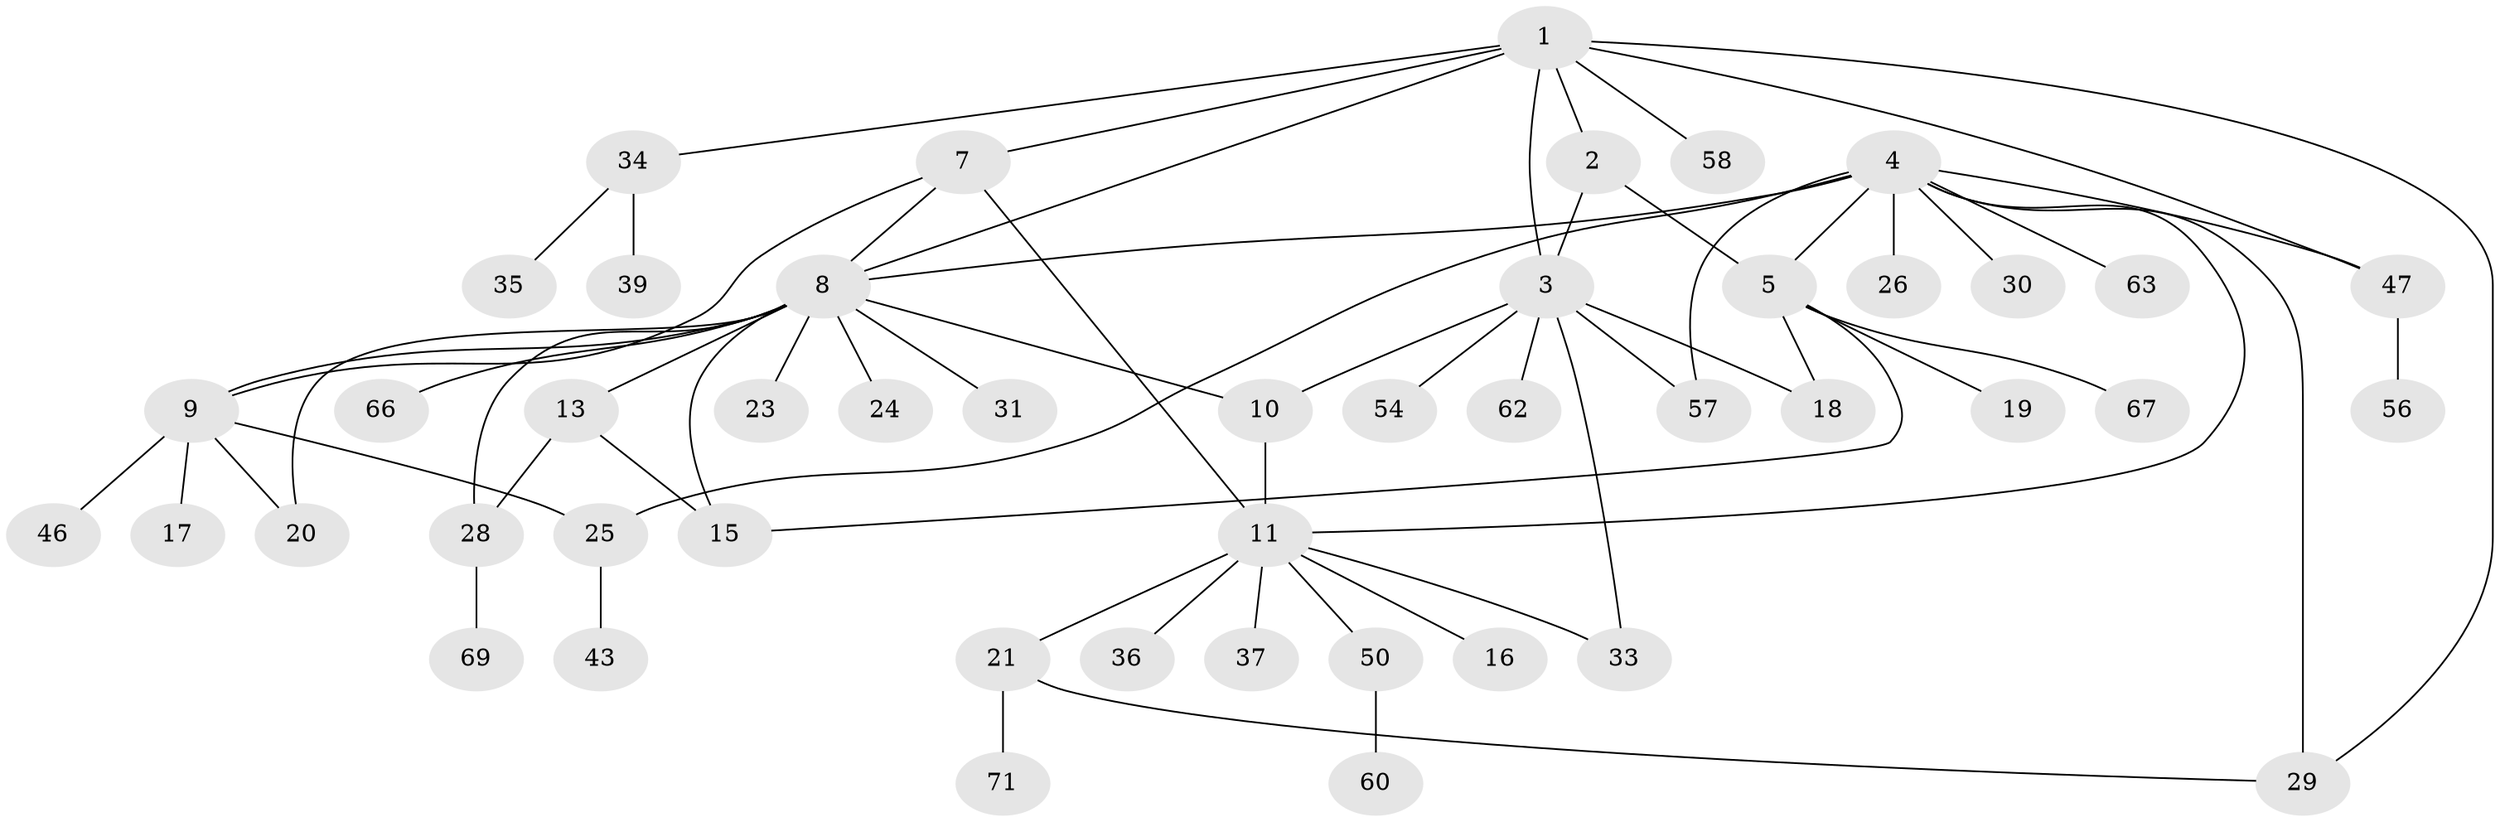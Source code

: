 // Generated by graph-tools (version 1.1) at 2025/52/02/27/25 19:52:21]
// undirected, 47 vertices, 64 edges
graph export_dot {
graph [start="1"]
  node [color=gray90,style=filled];
  1 [super="+65"];
  2;
  3 [super="+41"];
  4 [super="+6"];
  5 [super="+48"];
  7 [super="+22"];
  8 [super="+14"];
  9 [super="+61"];
  10;
  11 [super="+12"];
  13 [super="+51"];
  15 [super="+59"];
  16;
  17 [super="+38"];
  18 [super="+32"];
  19 [super="+68"];
  20 [super="+40"];
  21 [super="+27"];
  23 [super="+44"];
  24;
  25 [super="+49"];
  26;
  28 [super="+52"];
  29 [super="+42"];
  30 [super="+53"];
  31 [super="+55"];
  33;
  34;
  35;
  36;
  37;
  39;
  43 [super="+45"];
  46;
  47 [super="+64"];
  50;
  54;
  56;
  57 [super="+70"];
  58;
  60;
  62;
  63;
  66;
  67 [super="+72"];
  69;
  71;
  1 -- 2;
  1 -- 3;
  1 -- 7;
  1 -- 34;
  1 -- 47;
  1 -- 58;
  1 -- 29;
  1 -- 8;
  2 -- 3;
  2 -- 5;
  3 -- 10;
  3 -- 33;
  3 -- 54;
  3 -- 57;
  3 -- 62;
  3 -- 18;
  4 -- 5 [weight=2];
  4 -- 8;
  4 -- 25;
  4 -- 26;
  4 -- 30;
  4 -- 11;
  4 -- 63;
  4 -- 47;
  4 -- 57;
  4 -- 29;
  5 -- 15;
  5 -- 18;
  5 -- 19;
  5 -- 67;
  7 -- 8;
  7 -- 9;
  7 -- 11;
  8 -- 9;
  8 -- 28;
  8 -- 66;
  8 -- 10;
  8 -- 13;
  8 -- 15;
  8 -- 23;
  8 -- 24;
  8 -- 31;
  8 -- 20;
  9 -- 17;
  9 -- 20;
  9 -- 25;
  9 -- 46;
  10 -- 11 [weight=2];
  11 -- 16;
  11 -- 21;
  11 -- 33;
  11 -- 36;
  11 -- 50;
  11 -- 37;
  13 -- 15;
  13 -- 28;
  21 -- 29;
  21 -- 71;
  25 -- 43;
  28 -- 69;
  34 -- 35;
  34 -- 39;
  47 -- 56;
  50 -- 60;
}
